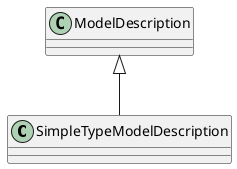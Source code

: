 @startuml
class SimpleTypeModelDescription {
}
ModelDescription <|-- SimpleTypeModelDescription
@enduml
